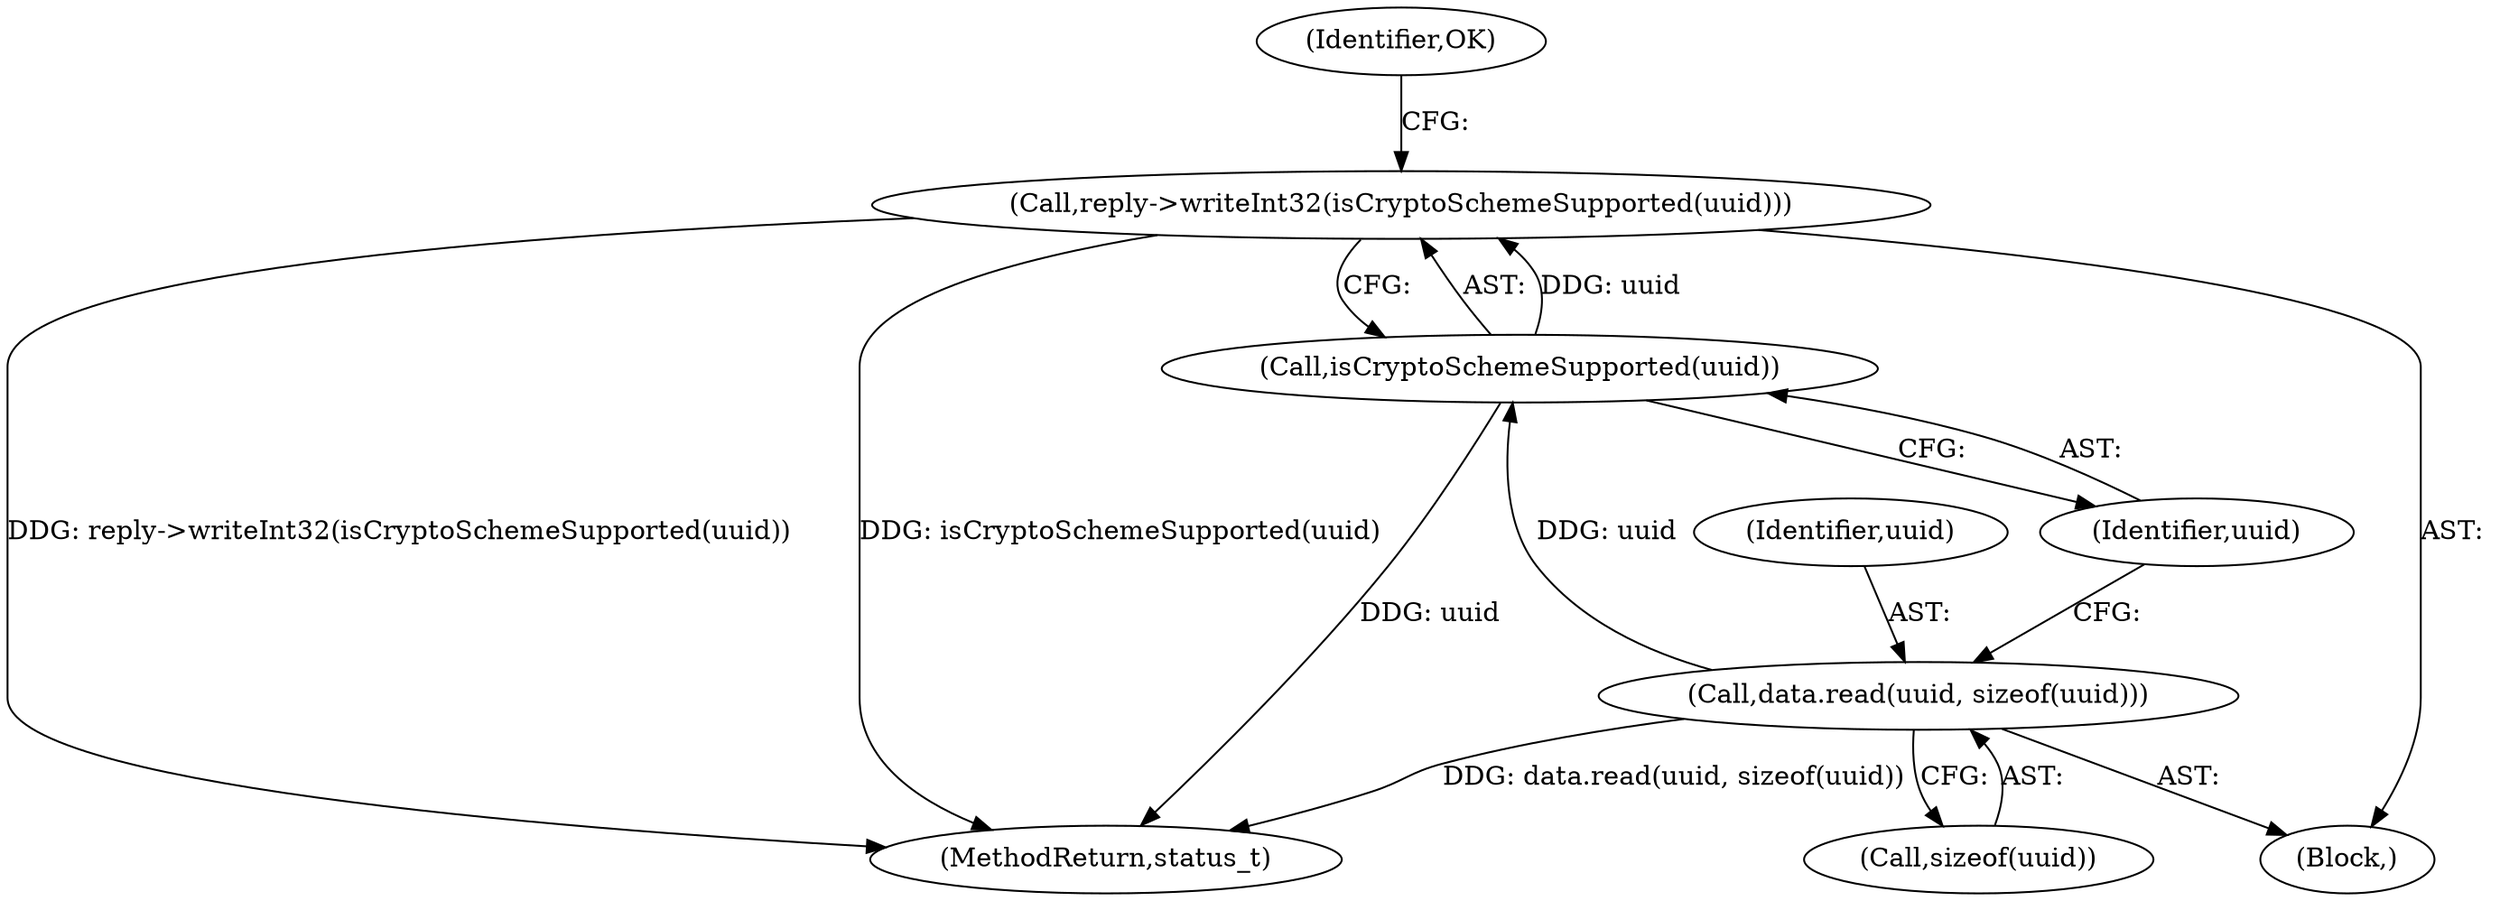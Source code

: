 digraph "0_Android_22f824feac43d5758f9a70b77f2aca840ba62c3b@API" {
"1000130" [label="(Call,reply->writeInt32(isCryptoSchemeSupported(uuid)))"];
"1000131" [label="(Call,isCryptoSchemeSupported(uuid))"];
"1000126" [label="(Call,data.read(uuid, sizeof(uuid)))"];
"1000471" [label="(MethodReturn,status_t)"];
"1000126" [label="(Call,data.read(uuid, sizeof(uuid)))"];
"1000128" [label="(Call,sizeof(uuid))"];
"1000127" [label="(Identifier,uuid)"];
"1000120" [label="(Block,)"];
"1000130" [label="(Call,reply->writeInt32(isCryptoSchemeSupported(uuid)))"];
"1000131" [label="(Call,isCryptoSchemeSupported(uuid))"];
"1000132" [label="(Identifier,uuid)"];
"1000134" [label="(Identifier,OK)"];
"1000130" -> "1000120"  [label="AST: "];
"1000130" -> "1000131"  [label="CFG: "];
"1000131" -> "1000130"  [label="AST: "];
"1000134" -> "1000130"  [label="CFG: "];
"1000130" -> "1000471"  [label="DDG: reply->writeInt32(isCryptoSchemeSupported(uuid))"];
"1000130" -> "1000471"  [label="DDG: isCryptoSchemeSupported(uuid)"];
"1000131" -> "1000130"  [label="DDG: uuid"];
"1000131" -> "1000132"  [label="CFG: "];
"1000132" -> "1000131"  [label="AST: "];
"1000131" -> "1000471"  [label="DDG: uuid"];
"1000126" -> "1000131"  [label="DDG: uuid"];
"1000126" -> "1000120"  [label="AST: "];
"1000126" -> "1000128"  [label="CFG: "];
"1000127" -> "1000126"  [label="AST: "];
"1000128" -> "1000126"  [label="AST: "];
"1000132" -> "1000126"  [label="CFG: "];
"1000126" -> "1000471"  [label="DDG: data.read(uuid, sizeof(uuid))"];
}
